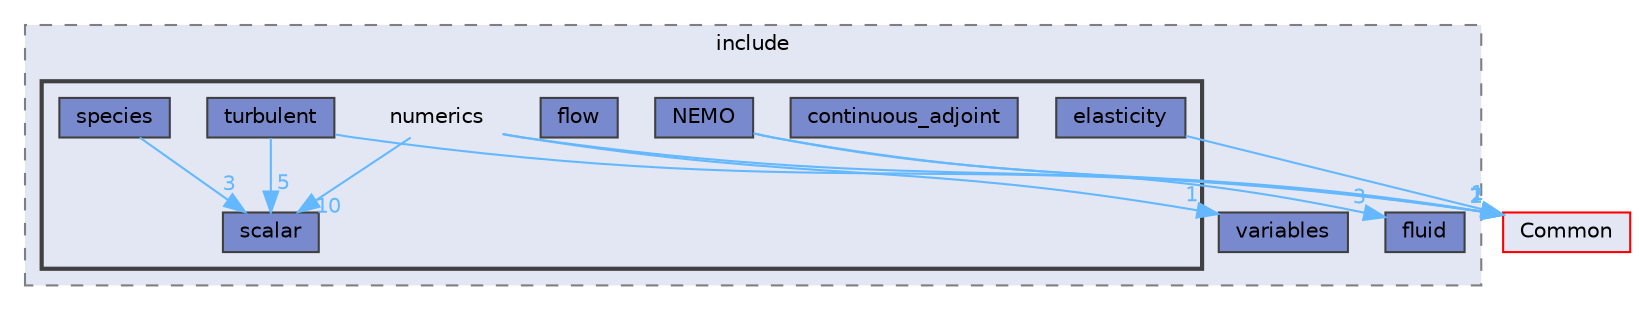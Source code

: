 digraph "SU2_CFD/include/numerics"
{
 // LATEX_PDF_SIZE
  bgcolor="transparent";
  edge [fontname=Helvetica,fontsize=10,labelfontname=Helvetica,labelfontsize=10];
  node [fontname=Helvetica,fontsize=10,shape=box,height=0.2,width=0.4];
  compound=true
  subgraph clusterdir_3b735dd5547717c34264cbbbba892a8a {
    graph [ bgcolor="#e3e7f4", pencolor="grey50", label="include", fontname=Helvetica,fontsize=10 style="filled,dashed", URL="dir_3b735dd5547717c34264cbbbba892a8a.html",tooltip=""]
  dir_331ac33b42628dcdd8084e0a2b79c025 [label="fluid", fillcolor="#788acd", color="grey25", style="filled", URL="dir_331ac33b42628dcdd8084e0a2b79c025.html",tooltip=""];
  dir_cd97905733ce0fa50fa6753859500eaa [label="variables", fillcolor="#788acd", color="grey25", style="filled", URL="dir_cd97905733ce0fa50fa6753859500eaa.html",tooltip=""];
  subgraph clusterdir_756791f5376667f4032d4a9f45c7494c {
    graph [ bgcolor="#e3e7f4", pencolor="grey25", label="", fontname=Helvetica,fontsize=10 style="filled,bold", URL="dir_756791f5376667f4032d4a9f45c7494c.html",tooltip=""]
    dir_756791f5376667f4032d4a9f45c7494c [shape=plaintext, label="numerics"];
  dir_78361a5ea420b4c8d08dd7cf8090f8d9 [label="continuous_adjoint", fillcolor="#788acd", color="grey25", style="filled", URL="dir_78361a5ea420b4c8d08dd7cf8090f8d9.html",tooltip=""];
  dir_ee84f51aff238d23e66c100bc940df63 [label="elasticity", fillcolor="#788acd", color="grey25", style="filled", URL="dir_ee84f51aff238d23e66c100bc940df63.html",tooltip=""];
  dir_e1f0f8ddb5d29c4c7adf1b07b1c16b62 [label="flow", fillcolor="#788acd", color="grey25", style="filled", URL="dir_e1f0f8ddb5d29c4c7adf1b07b1c16b62.html",tooltip=""];
  dir_9f868db1fd3ece50d1be3ec4214145d6 [label="NEMO", fillcolor="#788acd", color="grey25", style="filled", URL="dir_9f868db1fd3ece50d1be3ec4214145d6.html",tooltip=""];
  dir_df71765b1aee806f42cd677f7b22aec8 [label="scalar", fillcolor="#788acd", color="grey25", style="filled", URL="dir_df71765b1aee806f42cd677f7b22aec8.html",tooltip=""];
  dir_d19c092bb5cb53aaa5e99f6fe0bea9ab [label="species", fillcolor="#788acd", color="grey25", style="filled", URL="dir_d19c092bb5cb53aaa5e99f6fe0bea9ab.html",tooltip=""];
  dir_e0561803f002880de2bd7dec3207ae7f [label="turbulent", fillcolor="#788acd", color="grey25", style="filled", URL="dir_e0561803f002880de2bd7dec3207ae7f.html",tooltip=""];
  }
  }
  dir_4ab6b4cc6a7edbff49100e9123df213f [label="Common", fillcolor="#e3e7f4", color="red", style="filled", URL="dir_4ab6b4cc6a7edbff49100e9123df213f.html",tooltip=""];
  dir_756791f5376667f4032d4a9f45c7494c->dir_4ab6b4cc6a7edbff49100e9123df213f [headlabel="7", labeldistance=1.5 headhref="dir_000069_000008.html" href="dir_000069_000008.html" color="steelblue1" fontcolor="steelblue1"];
  dir_756791f5376667f4032d4a9f45c7494c->dir_cd97905733ce0fa50fa6753859500eaa [headlabel="1", labeldistance=1.5 headhref="dir_000069_000100.html" href="dir_000069_000100.html" color="steelblue1" fontcolor="steelblue1"];
  dir_756791f5376667f4032d4a9f45c7494c->dir_df71765b1aee806f42cd677f7b22aec8 [headlabel="10", labeldistance=1.5 headhref="dir_000069_000077.html" href="dir_000069_000077.html" color="steelblue1" fontcolor="steelblue1"];
  dir_ee84f51aff238d23e66c100bc940df63->dir_4ab6b4cc6a7edbff49100e9123df213f [headlabel="1", labeldistance=1.5 headhref="dir_000026_000008.html" href="dir_000026_000008.html" color="steelblue1" fontcolor="steelblue1"];
  dir_9f868db1fd3ece50d1be3ec4214145d6->dir_331ac33b42628dcdd8084e0a2b79c025 [headlabel="3", labeldistance=1.5 headhref="dir_000067_000037.html" href="dir_000067_000037.html" color="steelblue1" fontcolor="steelblue1"];
  dir_9f868db1fd3ece50d1be3ec4214145d6->dir_4ab6b4cc6a7edbff49100e9123df213f [headlabel="1", labeldistance=1.5 headhref="dir_000067_000008.html" href="dir_000067_000008.html" color="steelblue1" fontcolor="steelblue1"];
  dir_d19c092bb5cb53aaa5e99f6fe0bea9ab->dir_df71765b1aee806f42cd677f7b22aec8 [headlabel="3", labeldistance=1.5 headhref="dir_000081_000077.html" href="dir_000081_000077.html" color="steelblue1" fontcolor="steelblue1"];
  dir_e0561803f002880de2bd7dec3207ae7f->dir_4ab6b4cc6a7edbff49100e9123df213f [headlabel="2", labeldistance=1.5 headhref="dir_000099_000008.html" href="dir_000099_000008.html" color="steelblue1" fontcolor="steelblue1"];
  dir_e0561803f002880de2bd7dec3207ae7f->dir_df71765b1aee806f42cd677f7b22aec8 [headlabel="5", labeldistance=1.5 headhref="dir_000099_000077.html" href="dir_000099_000077.html" color="steelblue1" fontcolor="steelblue1"];
}
